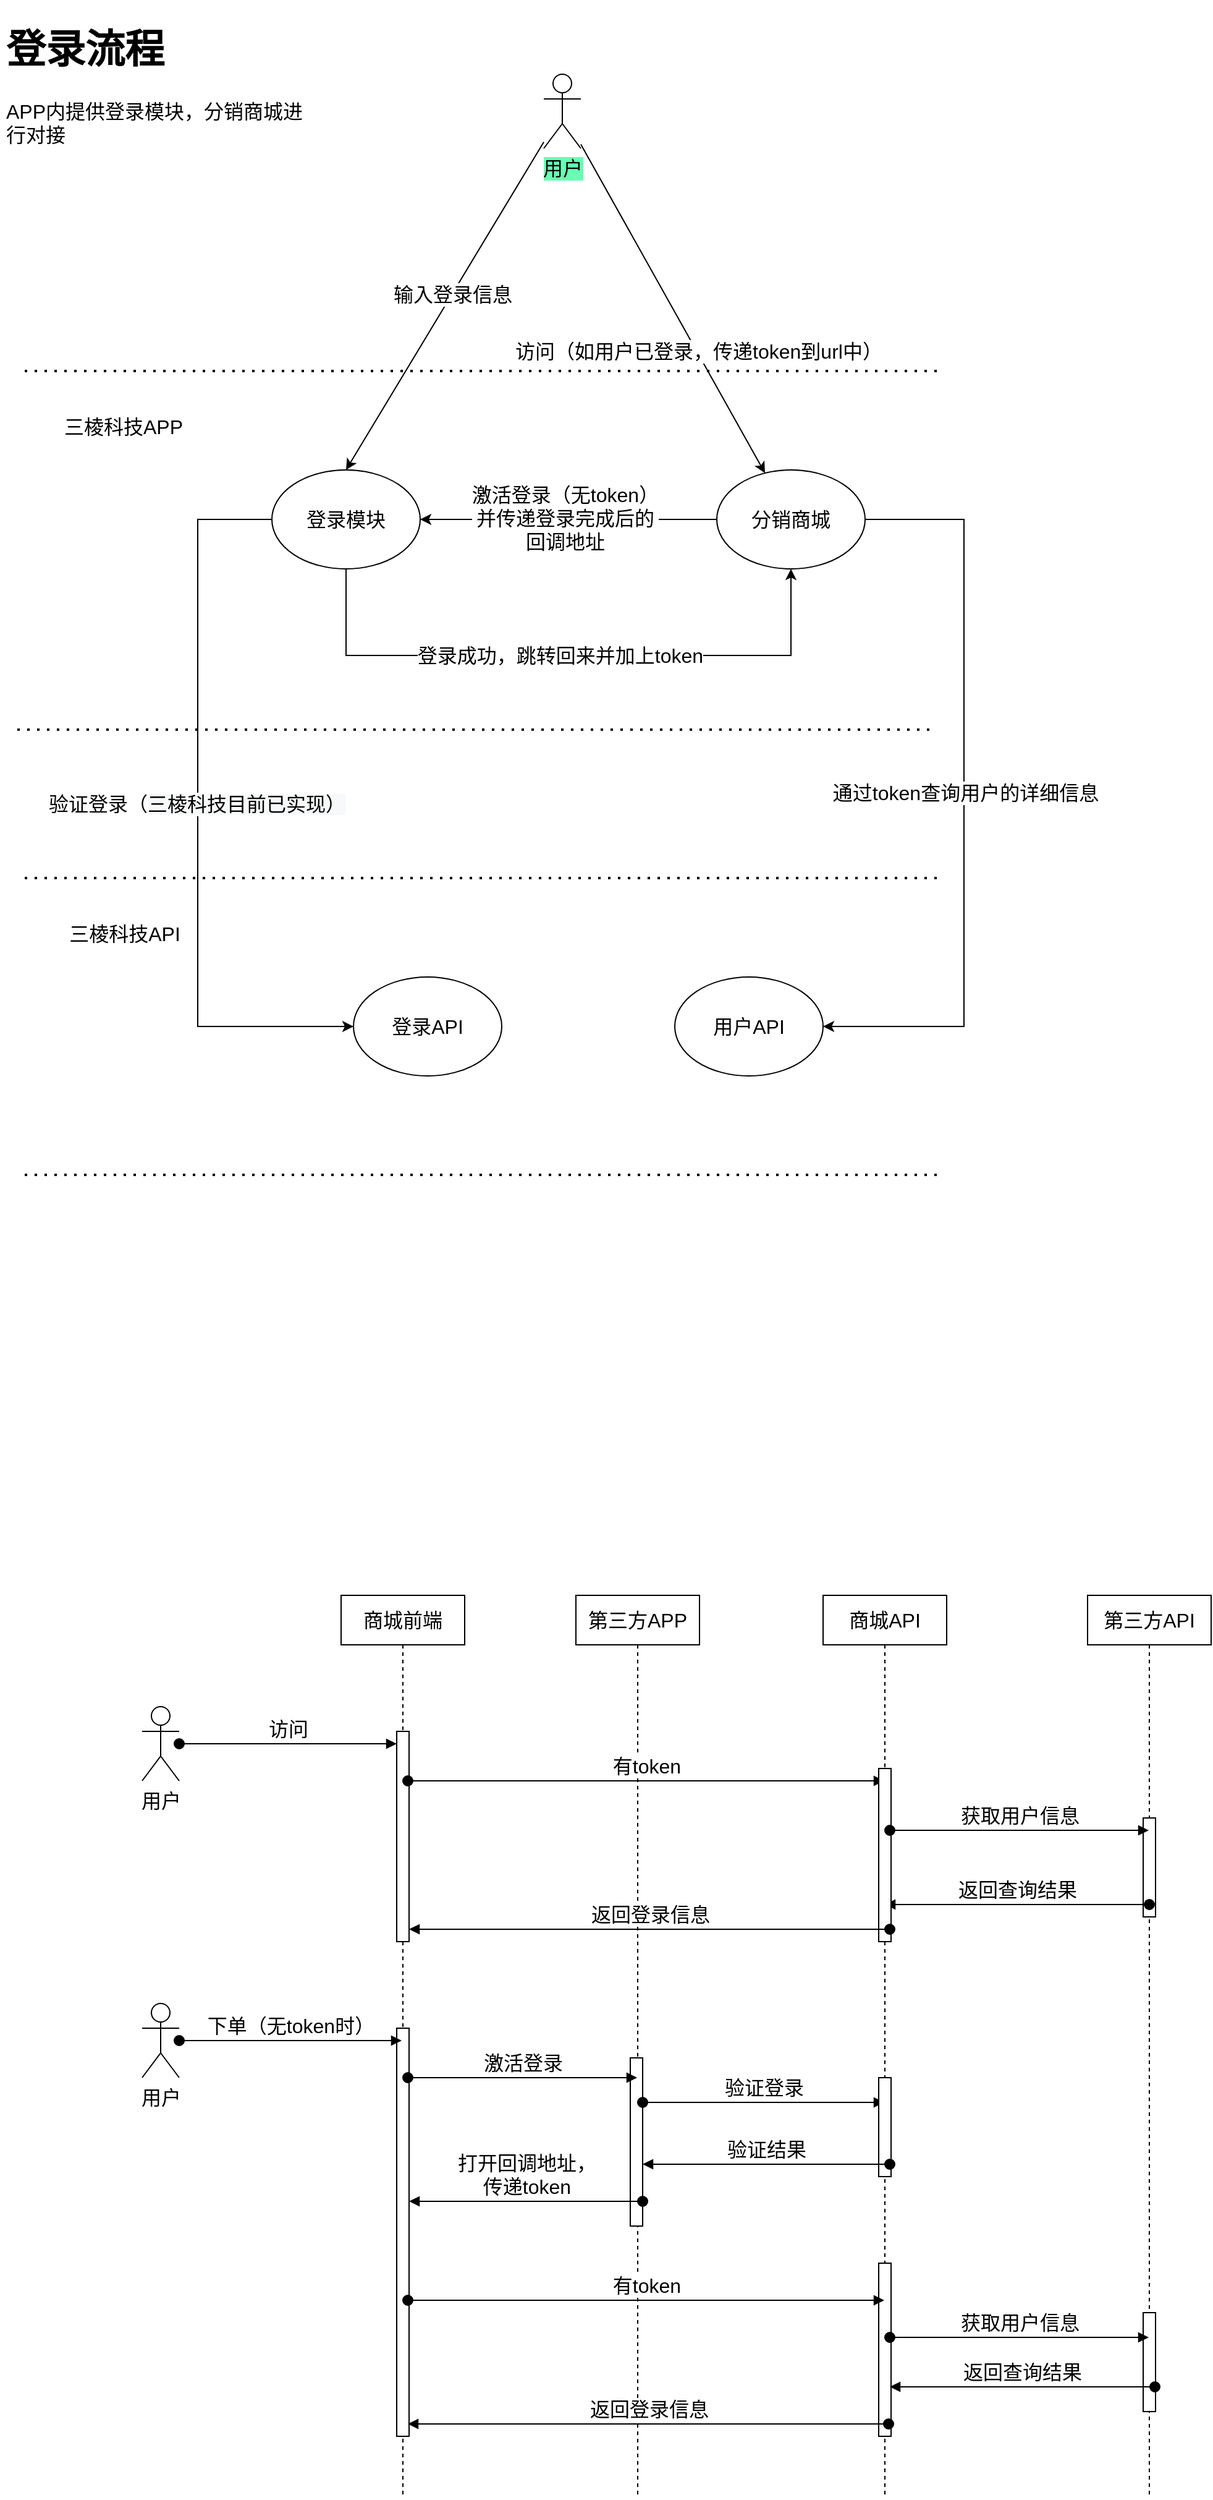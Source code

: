 <mxfile version="14.5.3" type="github">
  <diagram id="IZal-CDfWJfEBjwSl7ik" name="第 1 页">
    <mxGraphModel dx="1481" dy="1079" grid="1" gridSize="10" guides="1" tooltips="1" connect="1" arrows="1" fold="1" page="1" pageScale="1" pageWidth="827" pageHeight="1169" math="0" shadow="0">
      <root>
        <mxCell id="0" />
        <mxCell id="1" parent="0" />
        <mxCell id="C_QCUCFtFb6yNc336R0_-2" value="" style="endArrow=none;dashed=1;html=1;dashPattern=1 3;strokeWidth=2;" edge="1" parent="1">
          <mxGeometry width="50" height="50" relative="1" as="geometry">
            <mxPoint x="30" y="310" as="sourcePoint" />
            <mxPoint x="770" y="310" as="targetPoint" />
          </mxGeometry>
        </mxCell>
        <mxCell id="C_QCUCFtFb6yNc336R0_-3" value="三棱科技APP" style="text;html=1;strokeColor=none;fillColor=none;align=center;verticalAlign=middle;whiteSpace=wrap;rounded=0;fontSize=16;" vertex="1" parent="1">
          <mxGeometry x="40" y="340" width="140" height="30" as="geometry" />
        </mxCell>
        <mxCell id="C_QCUCFtFb6yNc336R0_-19" style="edgeStyle=orthogonalEdgeStyle;rounded=0;orthogonalLoop=1;jettySize=auto;html=1;exitX=0.5;exitY=1;exitDx=0;exitDy=0;entryX=0.5;entryY=1;entryDx=0;entryDy=0;fontSize=16;" edge="1" parent="1" source="C_QCUCFtFb6yNc336R0_-4" target="C_QCUCFtFb6yNc336R0_-8">
          <mxGeometry relative="1" as="geometry">
            <Array as="points">
              <mxPoint x="290" y="540" />
              <mxPoint x="650" y="540" />
            </Array>
          </mxGeometry>
        </mxCell>
        <mxCell id="C_QCUCFtFb6yNc336R0_-23" value="登录成功，跳转回来并加上token" style="edgeLabel;html=1;align=center;verticalAlign=middle;resizable=0;points=[];fontSize=16;" vertex="1" connectable="0" parent="C_QCUCFtFb6yNc336R0_-19">
          <mxGeometry x="-0.028" relative="1" as="geometry">
            <mxPoint as="offset" />
          </mxGeometry>
        </mxCell>
        <mxCell id="C_QCUCFtFb6yNc336R0_-31" style="edgeStyle=orthogonalEdgeStyle;rounded=0;orthogonalLoop=1;jettySize=auto;html=1;exitX=0;exitY=0.5;exitDx=0;exitDy=0;entryX=0;entryY=0.5;entryDx=0;entryDy=0;fontSize=16;" edge="1" parent="1" source="C_QCUCFtFb6yNc336R0_-4" target="C_QCUCFtFb6yNc336R0_-30">
          <mxGeometry relative="1" as="geometry">
            <Array as="points">
              <mxPoint x="170" y="430" />
              <mxPoint x="170" y="840" />
            </Array>
          </mxGeometry>
        </mxCell>
        <mxCell id="C_QCUCFtFb6yNc336R0_-32" value="验证登录（&lt;span style=&quot;background-color: rgb(248 , 249 , 250)&quot;&gt;三棱科技目前已实现）&lt;/span&gt;" style="edgeLabel;html=1;align=center;verticalAlign=middle;resizable=0;points=[];fontSize=16;rotation=0;" vertex="1" connectable="0" parent="C_QCUCFtFb6yNc336R0_-31">
          <mxGeometry x="-0.104" y="-1" relative="1" as="geometry">
            <mxPoint y="23" as="offset" />
          </mxGeometry>
        </mxCell>
        <mxCell id="C_QCUCFtFb6yNc336R0_-4" value="登录模块" style="ellipse;whiteSpace=wrap;html=1;fontSize=16;" vertex="1" parent="1">
          <mxGeometry x="230" y="390" width="120" height="80" as="geometry" />
        </mxCell>
        <mxCell id="C_QCUCFtFb6yNc336R0_-10" style="rounded=0;orthogonalLoop=1;jettySize=auto;html=1;fontSize=16;" edge="1" parent="1" source="C_QCUCFtFb6yNc336R0_-5" target="C_QCUCFtFb6yNc336R0_-8">
          <mxGeometry relative="1" as="geometry" />
        </mxCell>
        <mxCell id="C_QCUCFtFb6yNc336R0_-13" value="访问（如用户已登录，传递token到url中）" style="edgeLabel;html=1;align=center;verticalAlign=middle;resizable=0;points=[];fontSize=16;" vertex="1" connectable="0" parent="C_QCUCFtFb6yNc336R0_-10">
          <mxGeometry x="-0.031" relative="1" as="geometry">
            <mxPoint x="22.19" y="37.95" as="offset" />
          </mxGeometry>
        </mxCell>
        <mxCell id="C_QCUCFtFb6yNc336R0_-17" style="edgeStyle=none;rounded=0;orthogonalLoop=1;jettySize=auto;html=1;entryX=0.5;entryY=0;entryDx=0;entryDy=0;fontSize=16;" edge="1" parent="1" source="C_QCUCFtFb6yNc336R0_-5" target="C_QCUCFtFb6yNc336R0_-4">
          <mxGeometry relative="1" as="geometry" />
        </mxCell>
        <mxCell id="C_QCUCFtFb6yNc336R0_-18" value="输入登录信息" style="edgeLabel;html=1;align=center;verticalAlign=middle;resizable=0;points=[];fontSize=16;" vertex="1" connectable="0" parent="C_QCUCFtFb6yNc336R0_-17">
          <mxGeometry x="-0.07" relative="1" as="geometry">
            <mxPoint as="offset" />
          </mxGeometry>
        </mxCell>
        <mxCell id="C_QCUCFtFb6yNc336R0_-5" value="用户" style="shape=umlActor;verticalLabelPosition=bottom;verticalAlign=top;html=1;outlineConnect=0;fontSize=16;labelBackgroundColor=#66FFB3;" vertex="1" parent="1">
          <mxGeometry x="450" y="70" width="30" height="60" as="geometry" />
        </mxCell>
        <mxCell id="C_QCUCFtFb6yNc336R0_-11" style="edgeStyle=none;rounded=0;orthogonalLoop=1;jettySize=auto;html=1;exitX=0;exitY=0.5;exitDx=0;exitDy=0;fontSize=16;" edge="1" parent="1" source="C_QCUCFtFb6yNc336R0_-8" target="C_QCUCFtFb6yNc336R0_-4">
          <mxGeometry relative="1" as="geometry" />
        </mxCell>
        <mxCell id="C_QCUCFtFb6yNc336R0_-12" value="激活登录（无token）&lt;br&gt;并传递登录完成后的&lt;br&gt;回调地址" style="edgeLabel;html=1;align=center;verticalAlign=middle;resizable=0;points=[];fontSize=16;" vertex="1" connectable="0" parent="C_QCUCFtFb6yNc336R0_-11">
          <mxGeometry x="0.025" y="-1" relative="1" as="geometry">
            <mxPoint as="offset" />
          </mxGeometry>
        </mxCell>
        <mxCell id="C_QCUCFtFb6yNc336R0_-28" style="edgeStyle=orthogonalEdgeStyle;rounded=0;orthogonalLoop=1;jettySize=auto;html=1;exitX=1;exitY=0.5;exitDx=0;exitDy=0;entryX=1;entryY=0.5;entryDx=0;entryDy=0;fontSize=16;" edge="1" parent="1" source="C_QCUCFtFb6yNc336R0_-8" target="C_QCUCFtFb6yNc336R0_-27">
          <mxGeometry relative="1" as="geometry">
            <Array as="points">
              <mxPoint x="790" y="430" />
              <mxPoint x="790" y="840" />
            </Array>
          </mxGeometry>
        </mxCell>
        <mxCell id="C_QCUCFtFb6yNc336R0_-29" value="通过token查询用户的详细信息" style="edgeLabel;html=1;align=center;verticalAlign=middle;resizable=0;points=[];fontSize=16;rotation=0;" vertex="1" connectable="0" parent="C_QCUCFtFb6yNc336R0_-28">
          <mxGeometry x="0.077" y="1" relative="1" as="geometry">
            <mxPoint y="-25" as="offset" />
          </mxGeometry>
        </mxCell>
        <mxCell id="C_QCUCFtFb6yNc336R0_-8" value="分销商城" style="ellipse;whiteSpace=wrap;html=1;fontSize=16;" vertex="1" parent="1">
          <mxGeometry x="590" y="390" width="120" height="80" as="geometry" />
        </mxCell>
        <mxCell id="C_QCUCFtFb6yNc336R0_-9" value="" style="endArrow=none;dashed=1;html=1;dashPattern=1 3;strokeWidth=2;" edge="1" parent="1">
          <mxGeometry width="50" height="50" relative="1" as="geometry">
            <mxPoint x="24" y="600" as="sourcePoint" />
            <mxPoint x="764" y="600" as="targetPoint" />
          </mxGeometry>
        </mxCell>
        <mxCell id="C_QCUCFtFb6yNc336R0_-15" value="&lt;h1&gt;登录流程&lt;/h1&gt;&lt;p&gt;APP内提供登录模块，分销商城进行对接&lt;/p&gt;" style="text;html=1;strokeColor=none;fillColor=none;spacing=5;spacingTop=-20;whiteSpace=wrap;overflow=hidden;rounded=0;fontSize=16;" vertex="1" parent="1">
          <mxGeometry x="10" y="20" width="260" height="150" as="geometry" />
        </mxCell>
        <mxCell id="C_QCUCFtFb6yNc336R0_-24" value="" style="endArrow=none;dashed=1;html=1;dashPattern=1 3;strokeWidth=2;" edge="1" parent="1">
          <mxGeometry width="50" height="50" relative="1" as="geometry">
            <mxPoint x="30" y="720" as="sourcePoint" />
            <mxPoint x="770" y="720" as="targetPoint" />
          </mxGeometry>
        </mxCell>
        <mxCell id="C_QCUCFtFb6yNc336R0_-25" value="" style="endArrow=none;dashed=1;html=1;dashPattern=1 3;strokeWidth=2;" edge="1" parent="1">
          <mxGeometry width="50" height="50" relative="1" as="geometry">
            <mxPoint x="30" y="960" as="sourcePoint" />
            <mxPoint x="770" y="960" as="targetPoint" />
          </mxGeometry>
        </mxCell>
        <mxCell id="C_QCUCFtFb6yNc336R0_-26" value="三棱科技API" style="text;html=1;strokeColor=none;fillColor=none;align=center;verticalAlign=middle;whiteSpace=wrap;rounded=0;fontSize=16;" vertex="1" parent="1">
          <mxGeometry x="46" y="750" width="130" height="30" as="geometry" />
        </mxCell>
        <mxCell id="C_QCUCFtFb6yNc336R0_-27" value="用户API" style="ellipse;whiteSpace=wrap;html=1;fontSize=16;" vertex="1" parent="1">
          <mxGeometry x="556" y="800" width="120" height="80" as="geometry" />
        </mxCell>
        <mxCell id="C_QCUCFtFb6yNc336R0_-30" value="登录API" style="ellipse;whiteSpace=wrap;html=1;fontSize=16;" vertex="1" parent="1">
          <mxGeometry x="296" y="800" width="120" height="80" as="geometry" />
        </mxCell>
        <mxCell id="C_QCUCFtFb6yNc336R0_-33" value="第三方APP" style="shape=umlLifeline;perimeter=lifelinePerimeter;whiteSpace=wrap;html=1;container=1;collapsible=0;recursiveResize=0;outlineConnect=0;labelBackgroundColor=none;fontSize=16;" vertex="1" parent="1">
          <mxGeometry x="476" y="1300" width="100" height="730" as="geometry" />
        </mxCell>
        <mxCell id="C_QCUCFtFb6yNc336R0_-51" value="" style="html=1;points=[];perimeter=orthogonalPerimeter;labelBackgroundColor=none;fontSize=16;" vertex="1" parent="C_QCUCFtFb6yNc336R0_-33">
          <mxGeometry x="44" y="374" width="10" height="136" as="geometry" />
        </mxCell>
        <mxCell id="C_QCUCFtFb6yNc336R0_-54" value="验证登录" style="html=1;verticalAlign=bottom;startArrow=oval;startFill=1;endArrow=block;startSize=8;fontSize=16;" edge="1" parent="C_QCUCFtFb6yNc336R0_-33" target="C_QCUCFtFb6yNc336R0_-36">
          <mxGeometry width="60" relative="1" as="geometry">
            <mxPoint x="54" y="410" as="sourcePoint" />
            <mxPoint x="154" y="410" as="targetPoint" />
          </mxGeometry>
        </mxCell>
        <mxCell id="C_QCUCFtFb6yNc336R0_-56" value="打开回调地址，&lt;br&gt;传递token" style="html=1;verticalAlign=bottom;startArrow=oval;startFill=1;endArrow=block;startSize=8;fontSize=16;" edge="1" parent="C_QCUCFtFb6yNc336R0_-33" target="C_QCUCFtFb6yNc336R0_-48">
          <mxGeometry width="60" relative="1" as="geometry">
            <mxPoint x="54" y="490" as="sourcePoint" />
            <mxPoint x="114" y="490" as="targetPoint" />
          </mxGeometry>
        </mxCell>
        <mxCell id="C_QCUCFtFb6yNc336R0_-34" value="第三方API" style="shape=umlLifeline;perimeter=lifelinePerimeter;whiteSpace=wrap;html=1;container=1;collapsible=0;recursiveResize=0;outlineConnect=0;labelBackgroundColor=none;fontSize=16;" vertex="1" parent="1">
          <mxGeometry x="890" y="1300" width="100" height="730" as="geometry" />
        </mxCell>
        <mxCell id="C_QCUCFtFb6yNc336R0_-44" value="" style="html=1;points=[];perimeter=orthogonalPerimeter;labelBackgroundColor=none;fontSize=16;" vertex="1" parent="C_QCUCFtFb6yNc336R0_-34">
          <mxGeometry x="45" y="180" width="10" height="80" as="geometry" />
        </mxCell>
        <mxCell id="C_QCUCFtFb6yNc336R0_-46" value="返回查询结果" style="html=1;verticalAlign=bottom;startArrow=oval;startFill=1;endArrow=block;startSize=8;fontSize=16;" edge="1" parent="C_QCUCFtFb6yNc336R0_-34" target="C_QCUCFtFb6yNc336R0_-36">
          <mxGeometry width="60" relative="1" as="geometry">
            <mxPoint x="50" y="250" as="sourcePoint" />
            <mxPoint x="110" y="250" as="targetPoint" />
          </mxGeometry>
        </mxCell>
        <mxCell id="C_QCUCFtFb6yNc336R0_-59" value="" style="html=1;points=[];perimeter=orthogonalPerimeter;labelBackgroundColor=none;fontSize=16;" vertex="1" parent="C_QCUCFtFb6yNc336R0_-34">
          <mxGeometry x="45" y="580" width="10" height="80" as="geometry" />
        </mxCell>
        <mxCell id="C_QCUCFtFb6yNc336R0_-35" value="商城前端" style="shape=umlLifeline;perimeter=lifelinePerimeter;whiteSpace=wrap;html=1;container=1;collapsible=0;recursiveResize=0;outlineConnect=0;labelBackgroundColor=none;fontSize=16;" vertex="1" parent="1">
          <mxGeometry x="286" y="1300" width="100" height="730" as="geometry" />
        </mxCell>
        <mxCell id="C_QCUCFtFb6yNc336R0_-38" value="" style="html=1;points=[];perimeter=orthogonalPerimeter;labelBackgroundColor=none;fontSize=16;" vertex="1" parent="C_QCUCFtFb6yNc336R0_-35">
          <mxGeometry x="45" y="110" width="10" height="170" as="geometry" />
        </mxCell>
        <mxCell id="C_QCUCFtFb6yNc336R0_-43" value="有token" style="html=1;verticalAlign=bottom;startArrow=oval;startFill=1;endArrow=block;startSize=8;fontSize=16;" edge="1" parent="C_QCUCFtFb6yNc336R0_-35" target="C_QCUCFtFb6yNc336R0_-36">
          <mxGeometry width="60" relative="1" as="geometry">
            <mxPoint x="54" y="150" as="sourcePoint" />
            <mxPoint x="114" y="150" as="targetPoint" />
          </mxGeometry>
        </mxCell>
        <mxCell id="C_QCUCFtFb6yNc336R0_-48" value="" style="html=1;points=[];perimeter=orthogonalPerimeter;labelBackgroundColor=none;fontSize=16;" vertex="1" parent="C_QCUCFtFb6yNc336R0_-35">
          <mxGeometry x="45" y="350" width="10" height="330" as="geometry" />
        </mxCell>
        <mxCell id="C_QCUCFtFb6yNc336R0_-52" value="激活登录" style="html=1;verticalAlign=bottom;startArrow=oval;startFill=1;endArrow=block;startSize=8;fontSize=16;" edge="1" parent="C_QCUCFtFb6yNc336R0_-35" target="C_QCUCFtFb6yNc336R0_-33">
          <mxGeometry width="60" relative="1" as="geometry">
            <mxPoint x="54" y="390" as="sourcePoint" />
            <mxPoint x="114" y="390" as="targetPoint" />
          </mxGeometry>
        </mxCell>
        <mxCell id="C_QCUCFtFb6yNc336R0_-36" value="商城API" style="shape=umlLifeline;perimeter=lifelinePerimeter;whiteSpace=wrap;html=1;container=1;collapsible=0;recursiveResize=0;outlineConnect=0;labelBackgroundColor=none;fontSize=16;" vertex="1" parent="1">
          <mxGeometry x="676" y="1300" width="100" height="730" as="geometry" />
        </mxCell>
        <mxCell id="C_QCUCFtFb6yNc336R0_-42" value="" style="html=1;points=[];perimeter=orthogonalPerimeter;labelBackgroundColor=none;fontSize=16;" vertex="1" parent="C_QCUCFtFb6yNc336R0_-36">
          <mxGeometry x="45" y="140" width="10" height="140" as="geometry" />
        </mxCell>
        <mxCell id="C_QCUCFtFb6yNc336R0_-45" value="获取用户信息" style="html=1;verticalAlign=bottom;startArrow=oval;startFill=1;endArrow=block;startSize=8;fontSize=16;" edge="1" parent="C_QCUCFtFb6yNc336R0_-36" target="C_QCUCFtFb6yNc336R0_-34">
          <mxGeometry width="60" relative="1" as="geometry">
            <mxPoint x="54" y="190" as="sourcePoint" />
            <mxPoint x="114" y="190" as="targetPoint" />
          </mxGeometry>
        </mxCell>
        <mxCell id="C_QCUCFtFb6yNc336R0_-47" value="返回登录信息" style="html=1;verticalAlign=bottom;startArrow=oval;startFill=1;endArrow=block;startSize=8;fontSize=16;" edge="1" parent="C_QCUCFtFb6yNc336R0_-36" target="C_QCUCFtFb6yNc336R0_-38">
          <mxGeometry width="60" relative="1" as="geometry">
            <mxPoint x="54" y="270" as="sourcePoint" />
            <mxPoint x="114" y="270" as="targetPoint" />
          </mxGeometry>
        </mxCell>
        <mxCell id="C_QCUCFtFb6yNc336R0_-53" value="" style="html=1;points=[];perimeter=orthogonalPerimeter;labelBackgroundColor=none;fontSize=16;" vertex="1" parent="C_QCUCFtFb6yNc336R0_-36">
          <mxGeometry x="45" y="390" width="10" height="80" as="geometry" />
        </mxCell>
        <mxCell id="C_QCUCFtFb6yNc336R0_-55" value="验证结果" style="html=1;verticalAlign=bottom;startArrow=oval;startFill=1;endArrow=block;startSize=8;fontSize=16;" edge="1" parent="C_QCUCFtFb6yNc336R0_-36" target="C_QCUCFtFb6yNc336R0_-51">
          <mxGeometry width="60" relative="1" as="geometry">
            <mxPoint x="54" y="460" as="sourcePoint" />
            <mxPoint x="114" y="460" as="targetPoint" />
          </mxGeometry>
        </mxCell>
        <mxCell id="C_QCUCFtFb6yNc336R0_-57" value="" style="html=1;points=[];perimeter=orthogonalPerimeter;labelBackgroundColor=none;fontSize=16;" vertex="1" parent="C_QCUCFtFb6yNc336R0_-36">
          <mxGeometry x="45" y="540" width="10" height="140" as="geometry" />
        </mxCell>
        <mxCell id="C_QCUCFtFb6yNc336R0_-37" value="用户" style="shape=umlActor;verticalLabelPosition=bottom;verticalAlign=top;html=1;outlineConnect=0;labelBackgroundColor=none;fontSize=16;" vertex="1" parent="1">
          <mxGeometry x="125" y="1390" width="30" height="60" as="geometry" />
        </mxCell>
        <mxCell id="C_QCUCFtFb6yNc336R0_-39" value="访问" style="html=1;verticalAlign=bottom;startArrow=oval;endArrow=block;startSize=8;fontSize=16;" edge="1" target="C_QCUCFtFb6yNc336R0_-38" parent="1" source="C_QCUCFtFb6yNc336R0_-37">
          <mxGeometry relative="1" as="geometry">
            <mxPoint x="170" y="1410" as="sourcePoint" />
          </mxGeometry>
        </mxCell>
        <mxCell id="C_QCUCFtFb6yNc336R0_-49" value="下单（无token时）" style="html=1;verticalAlign=bottom;startArrow=oval;startFill=1;endArrow=block;startSize=8;fontSize=16;" edge="1" parent="1">
          <mxGeometry width="60" relative="1" as="geometry">
            <mxPoint x="155" y="1660" as="sourcePoint" />
            <mxPoint x="335" y="1660" as="targetPoint" />
          </mxGeometry>
        </mxCell>
        <mxCell id="C_QCUCFtFb6yNc336R0_-58" value="有token" style="html=1;verticalAlign=bottom;startArrow=oval;startFill=1;endArrow=block;startSize=8;fontSize=16;" edge="1" parent="1">
          <mxGeometry width="60" relative="1" as="geometry">
            <mxPoint x="340" y="1870" as="sourcePoint" />
            <mxPoint x="725.5" y="1870" as="targetPoint" />
          </mxGeometry>
        </mxCell>
        <mxCell id="C_QCUCFtFb6yNc336R0_-60" value="获取用户信息" style="html=1;verticalAlign=bottom;startArrow=oval;startFill=1;endArrow=block;startSize=8;fontSize=16;" edge="1" parent="1">
          <mxGeometry width="60" relative="1" as="geometry">
            <mxPoint x="730" y="1900" as="sourcePoint" />
            <mxPoint x="939.5" y="1900" as="targetPoint" />
          </mxGeometry>
        </mxCell>
        <mxCell id="C_QCUCFtFb6yNc336R0_-61" value="返回查询结果" style="html=1;verticalAlign=bottom;startArrow=oval;startFill=1;endArrow=block;startSize=8;fontSize=16;" edge="1" parent="1">
          <mxGeometry width="60" relative="1" as="geometry">
            <mxPoint x="944.5" y="1940" as="sourcePoint" />
            <mxPoint x="730" y="1940" as="targetPoint" />
          </mxGeometry>
        </mxCell>
        <mxCell id="C_QCUCFtFb6yNc336R0_-62" value="返回登录信息" style="html=1;verticalAlign=bottom;startArrow=oval;startFill=1;endArrow=block;startSize=8;fontSize=16;" edge="1" parent="1">
          <mxGeometry width="60" relative="1" as="geometry">
            <mxPoint x="729" y="1970" as="sourcePoint" />
            <mxPoint x="340" y="1970" as="targetPoint" />
          </mxGeometry>
        </mxCell>
        <mxCell id="C_QCUCFtFb6yNc336R0_-63" value="用户" style="shape=umlActor;verticalLabelPosition=bottom;verticalAlign=top;html=1;outlineConnect=0;labelBackgroundColor=none;fontSize=16;" vertex="1" parent="1">
          <mxGeometry x="125" y="1630" width="30" height="60" as="geometry" />
        </mxCell>
      </root>
    </mxGraphModel>
  </diagram>
</mxfile>
